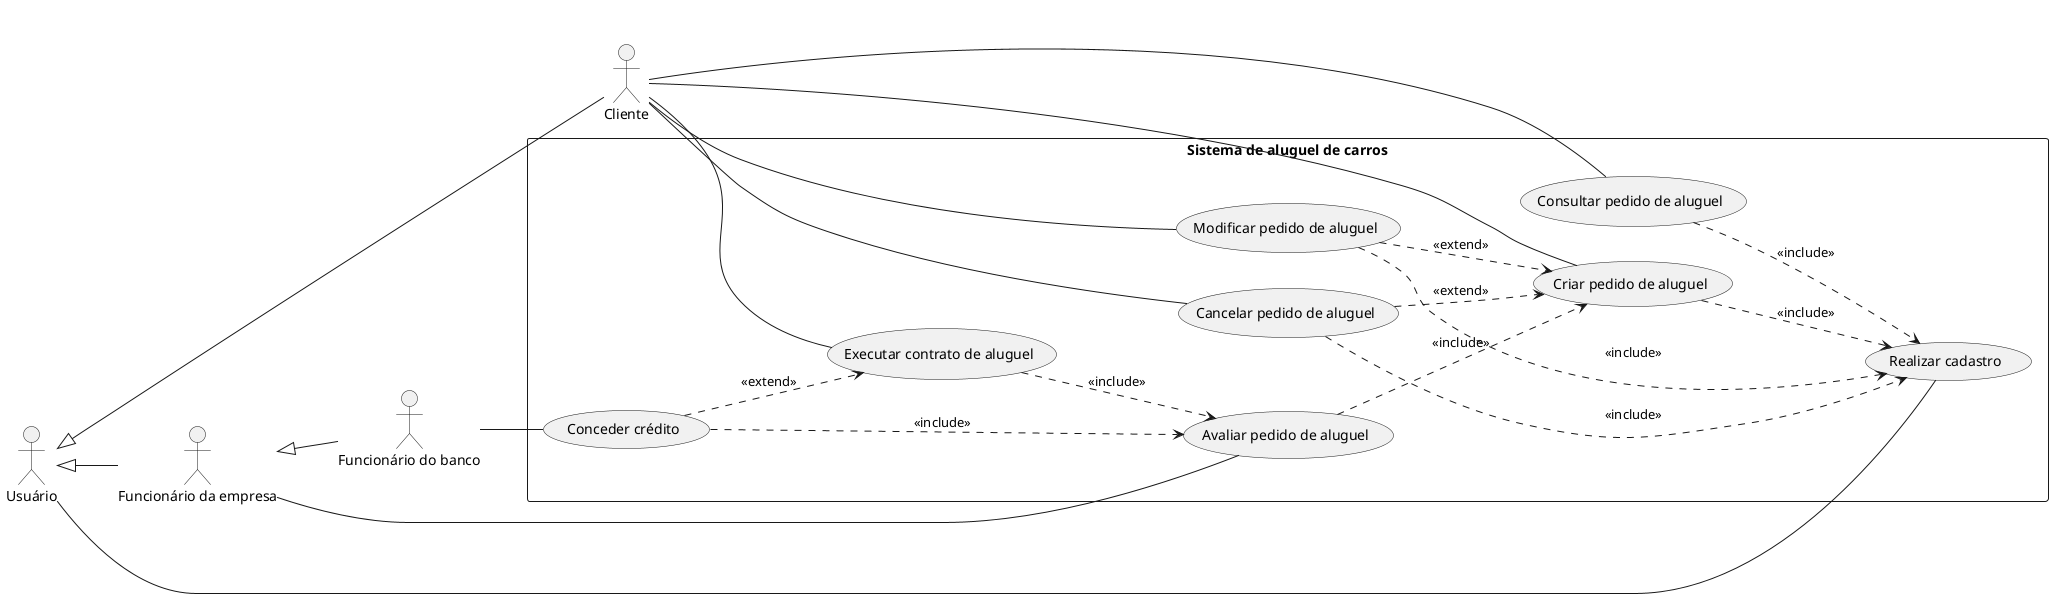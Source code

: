 @startuml Diagrama de Casos de Uso
left to right direction

actor "Usuário" as usuario
actor "Cliente" as cliente
actor "Funcionário da empresa" as empresa
actor "Funcionário do banco" as banco

rectangle "Sistema de aluguel de carros" {
    usecase "Realizar cadastro" as uc_cadastro
    usecase "Criar pedido de aluguel" as uc_criar_pedido
    usecase "Modificar pedido de aluguel" as uc_modificar_pedido
    usecase "Cancelar pedido de aluguel" as uc_cancelar_pedido
    usecase "Consultar pedido de aluguel" as uc_consultar_pedido
    usecase "Avaliar pedido de aluguel" as uc_avaliar_pedido
    usecase "Executar contrato de aluguel" as uc_executar_contrato
    usecase "Conceder crédito" as uc_conceder_credito
}

usuario <|-- cliente
usuario <|-- empresa
empresa <|-- banco

usuario -- uc_cadastro

cliente -- uc_criar_pedido
cliente -- uc_modificar_pedido
cliente -- uc_consultar_pedido
cliente -- uc_cancelar_pedido
cliente -- uc_executar_contrato

empresa -- uc_avaliar_pedido

banco -- uc_conceder_credito

uc_executar_contrato ..> uc_avaliar_pedido : "<<include>>"
uc_avaliar_pedido ..> uc_criar_pedido : "<<include>>"
uc_conceder_credito ..> uc_avaliar_pedido : "<<include>>"
uc_modificar_pedido ..> uc_cadastro : "<<include>>"
uc_cancelar_pedido ..> uc_cadastro : "<<include>>"
uc_consultar_pedido ..> uc_cadastro : "<<include>>"
uc_criar_pedido ..> uc_cadastro : "<<include>>"

uc_modificar_pedido ..> uc_criar_pedido : "<<extend>>"
uc_cancelar_pedido ..> uc_criar_pedido : "<<extend>>"
uc_conceder_credito ..> uc_executar_contrato : "<<extend>>"
@enduml
